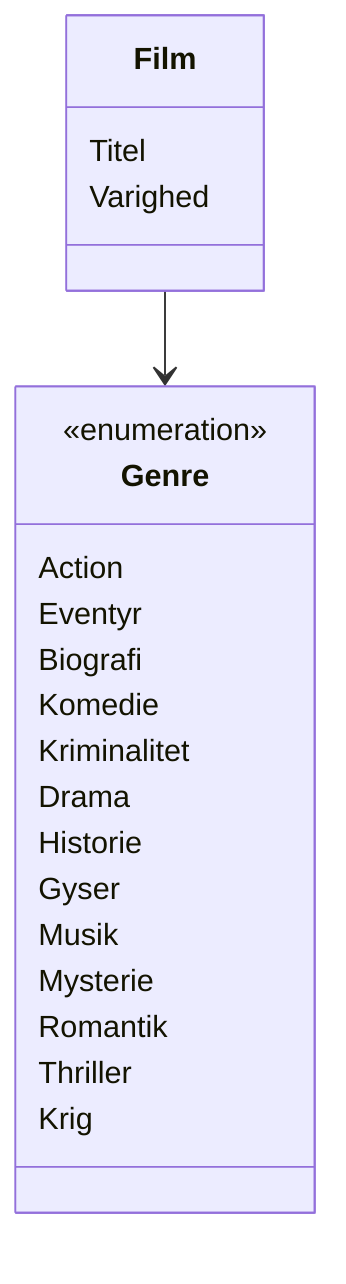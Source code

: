 classDiagram
    class Film {
        Titel
        Varighed
    }

    class Genre {
        <<enumeration>>
        Action
        Eventyr
        Biografi
        Komedie
        Kriminalitet
        Drama
        Historie
        Gyser
        Musik
        Mysterie
        Romantik
        Thriller
        Krig
    }

    Film --> Genre